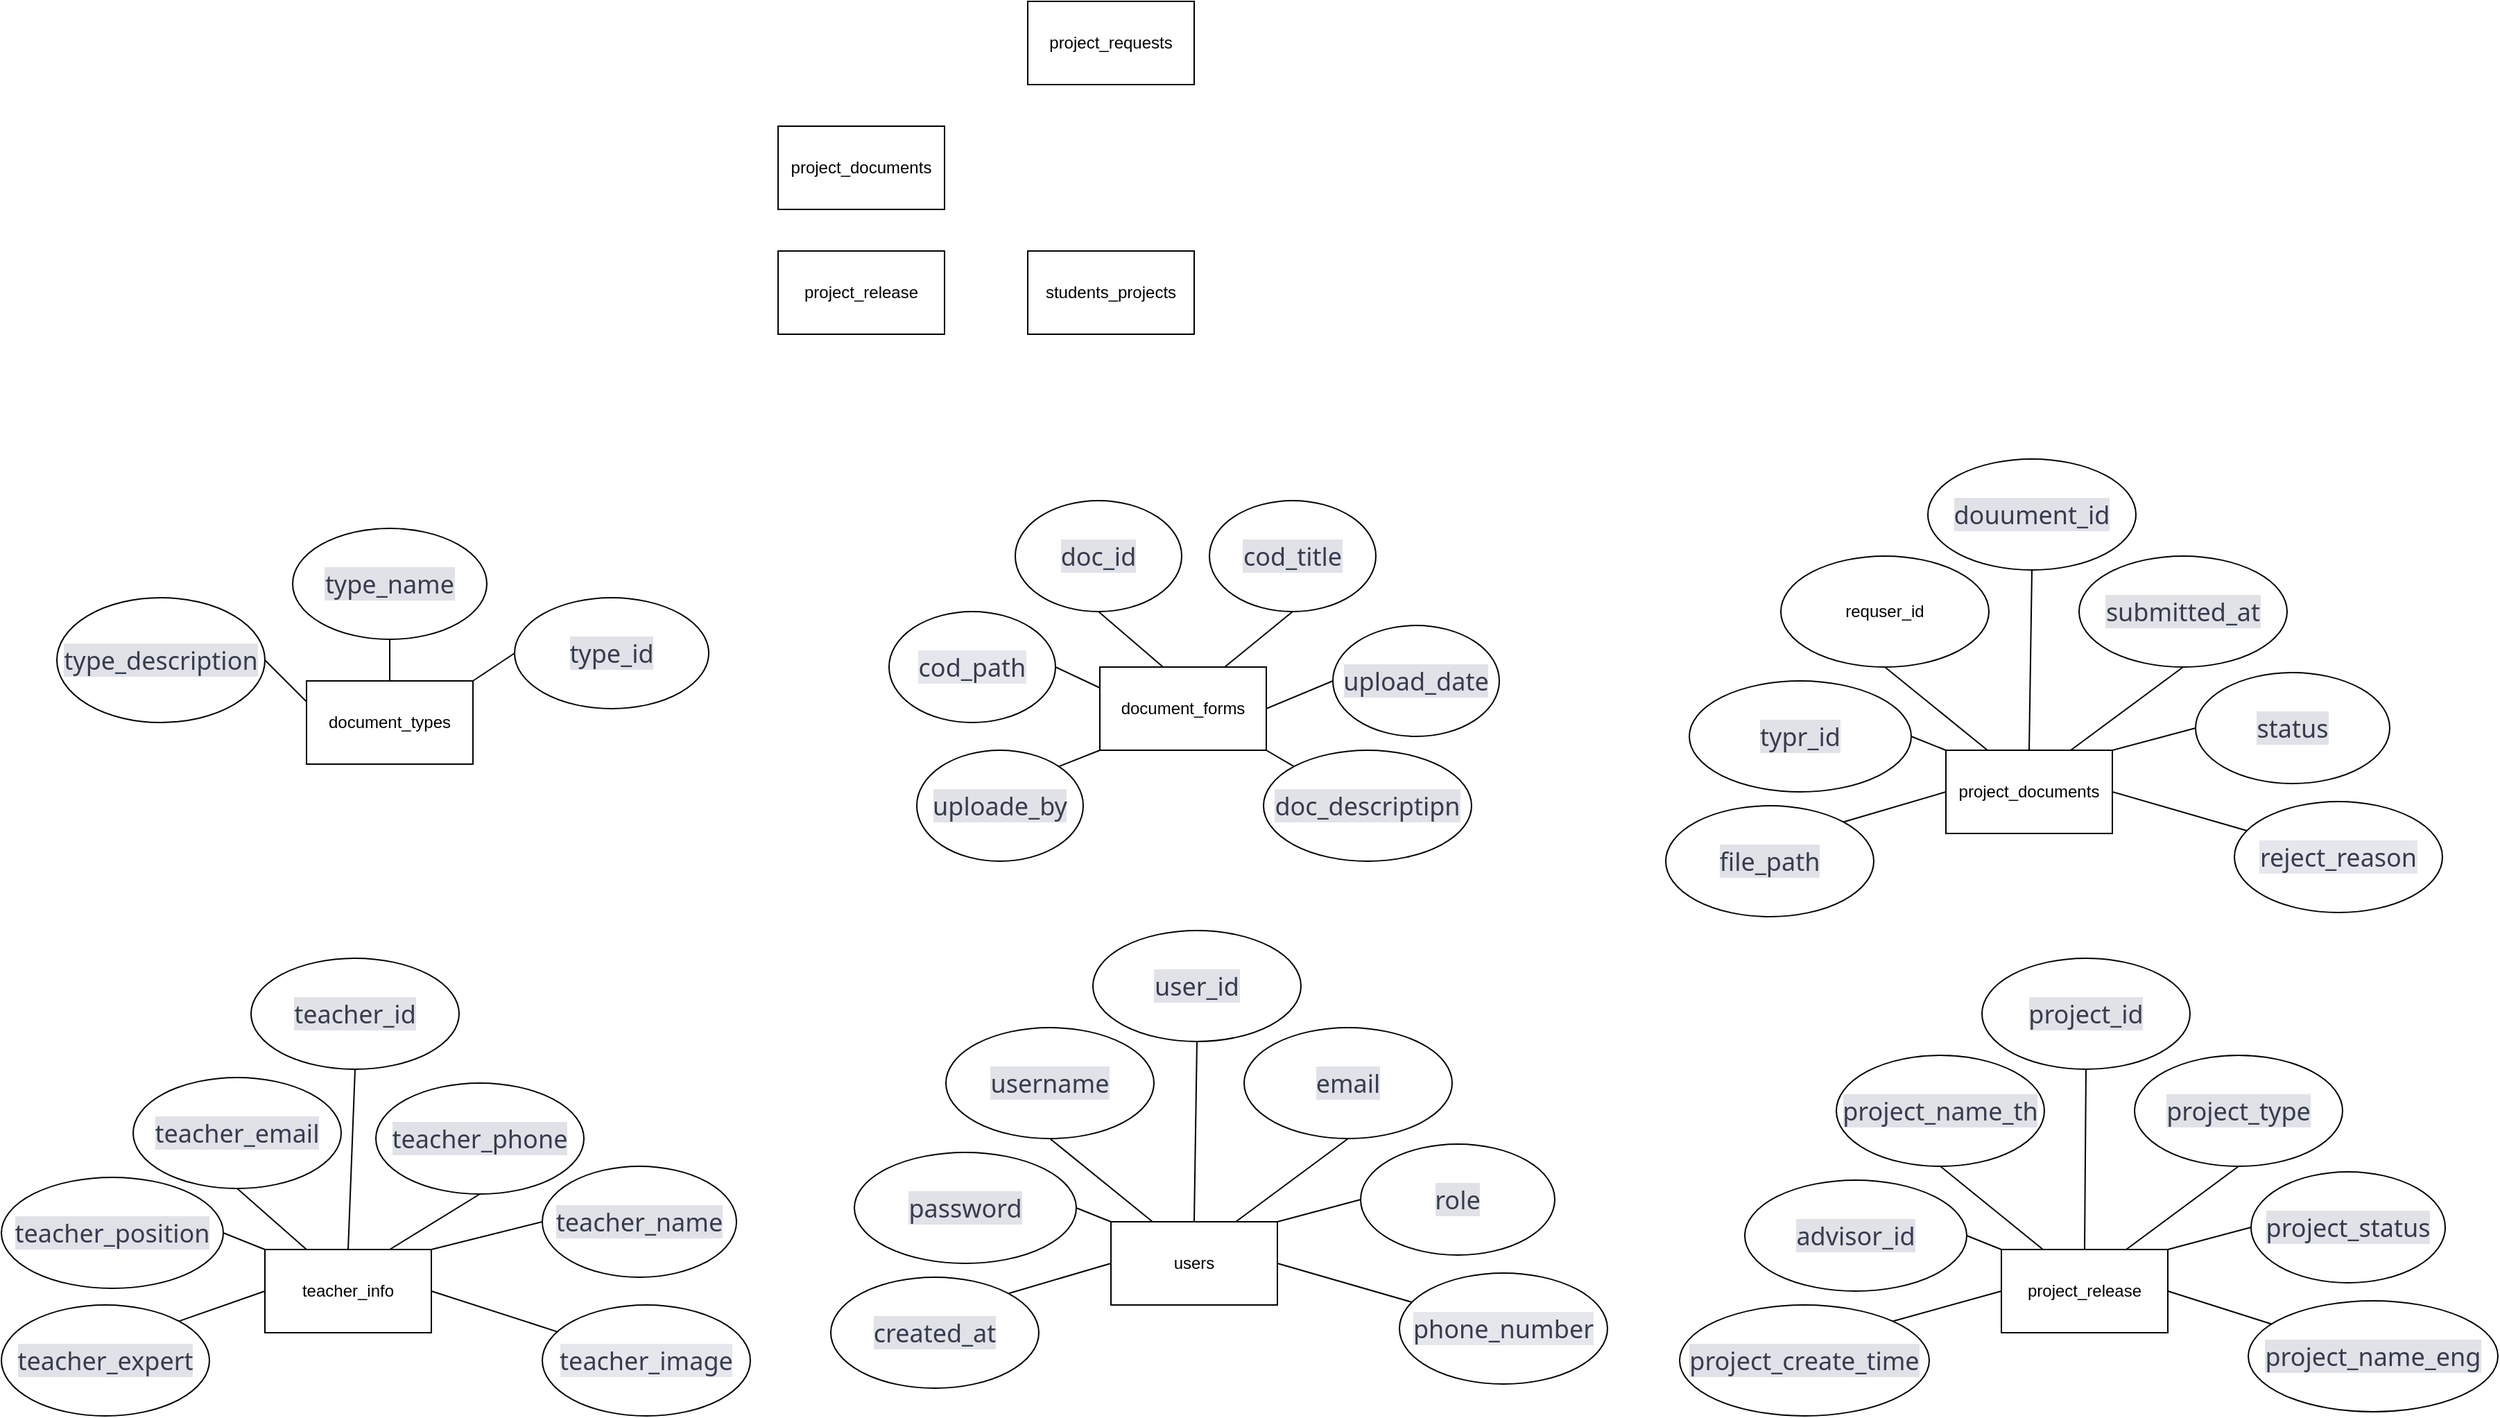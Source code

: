 <mxfile version="25.0.3">
  <diagram id="R2lEEEUBdFMjLlhIrx00" name="Page-1">
    <mxGraphModel dx="1336" dy="1450" grid="1" gridSize="10" guides="0" tooltips="1" connect="1" arrows="1" fold="1" page="0" pageScale="1" pageWidth="827" pageHeight="1169" math="0" shadow="0" extFonts="Permanent Marker^https://fonts.googleapis.com/css?family=Permanent+Marker">
      <root>
        <mxCell id="0" />
        <mxCell id="1" parent="0" />
        <mxCell id="ESzOXi0CgvDct79OvY_y-1" value="document_types" style="rounded=0;whiteSpace=wrap;html=1;" vertex="1" parent="1">
          <mxGeometry x="-10" y="330" width="120" height="60" as="geometry" />
        </mxCell>
        <mxCell id="ESzOXi0CgvDct79OvY_y-27" style="rounded=0;orthogonalLoop=1;jettySize=auto;html=1;exitX=1;exitY=0.5;exitDx=0;exitDy=0;endArrow=none;endFill=0;" edge="1" parent="1" source="ESzOXi0CgvDct79OvY_y-2" target="ESzOXi0CgvDct79OvY_y-18">
          <mxGeometry relative="1" as="geometry" />
        </mxCell>
        <mxCell id="ESzOXi0CgvDct79OvY_y-2" value="teacher_info" style="rounded=0;whiteSpace=wrap;html=1;" vertex="1" parent="1">
          <mxGeometry x="-40" y="740" width="120" height="60" as="geometry" />
        </mxCell>
        <mxCell id="ESzOXi0CgvDct79OvY_y-5" value="project_documents" style="rounded=0;whiteSpace=wrap;html=1;" vertex="1" parent="1">
          <mxGeometry x="330" y="-70" width="120" height="60" as="geometry" />
        </mxCell>
        <mxCell id="ESzOXi0CgvDct79OvY_y-6" value="project_release" style="rounded=0;whiteSpace=wrap;html=1;" vertex="1" parent="1">
          <mxGeometry x="330" y="20" width="120" height="60" as="geometry" />
        </mxCell>
        <mxCell id="ESzOXi0CgvDct79OvY_y-7" value="project_requests" style="rounded=0;whiteSpace=wrap;html=1;" vertex="1" parent="1">
          <mxGeometry x="510" y="-160" width="120" height="60" as="geometry" />
        </mxCell>
        <mxCell id="ESzOXi0CgvDct79OvY_y-8" value="students_projects" style="rounded=0;whiteSpace=wrap;html=1;" vertex="1" parent="1">
          <mxGeometry x="510" y="20" width="120" height="60" as="geometry" />
        </mxCell>
        <mxCell id="ESzOXi0CgvDct79OvY_y-30" style="rounded=0;orthogonalLoop=1;jettySize=auto;html=1;exitX=0;exitY=0.5;exitDx=0;exitDy=0;entryX=1;entryY=0;entryDx=0;entryDy=0;endArrow=none;endFill=0;" edge="1" parent="1" source="ESzOXi0CgvDct79OvY_y-9" target="ESzOXi0CgvDct79OvY_y-1">
          <mxGeometry relative="1" as="geometry" />
        </mxCell>
        <mxCell id="ESzOXi0CgvDct79OvY_y-9" value="&lt;span style=&quot;color: rgb(54, 60, 77); font-family: &amp;quot;Segoe WPC&amp;quot;, &amp;quot;Segoe UI&amp;quot;, sans-serif; font-size: 18px; text-wrap-mode: nowrap; background-color: rgb(225, 226, 232);&quot;&gt;type_id&lt;/span&gt;" style="ellipse;whiteSpace=wrap;html=1;" vertex="1" parent="1">
          <mxGeometry x="140" y="270" width="140" height="80" as="geometry" />
        </mxCell>
        <mxCell id="ESzOXi0CgvDct79OvY_y-29" style="rounded=0;orthogonalLoop=1;jettySize=auto;html=1;exitX=0.5;exitY=1;exitDx=0;exitDy=0;entryX=0.5;entryY=0;entryDx=0;entryDy=0;endArrow=none;endFill=0;" edge="1" parent="1" source="ESzOXi0CgvDct79OvY_y-10" target="ESzOXi0CgvDct79OvY_y-1">
          <mxGeometry relative="1" as="geometry" />
        </mxCell>
        <mxCell id="ESzOXi0CgvDct79OvY_y-10" value="&lt;span style=&quot;color: rgb(54, 60, 77); font-family: &amp;quot;Segoe WPC&amp;quot;, &amp;quot;Segoe UI&amp;quot;, sans-serif; font-size: 18px; text-wrap-mode: nowrap; background-color: rgb(225, 226, 232);&quot;&gt;type_name&lt;/span&gt;" style="ellipse;whiteSpace=wrap;html=1;" vertex="1" parent="1">
          <mxGeometry x="-20" y="220" width="140" height="80" as="geometry" />
        </mxCell>
        <mxCell id="ESzOXi0CgvDct79OvY_y-15" style="rounded=0;orthogonalLoop=1;jettySize=auto;html=1;exitX=1;exitY=0.5;exitDx=0;exitDy=0;entryX=0;entryY=0.25;entryDx=0;entryDy=0;endArrow=none;endFill=0;" edge="1" parent="1" source="ESzOXi0CgvDct79OvY_y-11" target="ESzOXi0CgvDct79OvY_y-1">
          <mxGeometry relative="1" as="geometry" />
        </mxCell>
        <mxCell id="ESzOXi0CgvDct79OvY_y-11" value="&lt;span style=&quot;color: rgb(54, 60, 77); font-family: &amp;quot;Segoe WPC&amp;quot;, &amp;quot;Segoe UI&amp;quot;, sans-serif; font-size: 18px; text-wrap-mode: nowrap; background-color: rgb(225, 226, 232);&quot;&gt;type_description&lt;/span&gt;" style="ellipse;whiteSpace=wrap;html=1;" vertex="1" parent="1">
          <mxGeometry x="-190" y="270" width="150" height="90" as="geometry" />
        </mxCell>
        <mxCell id="ESzOXi0CgvDct79OvY_y-31" style="rounded=0;orthogonalLoop=1;jettySize=auto;html=1;exitX=0.5;exitY=1;exitDx=0;exitDy=0;entryX=0.75;entryY=0;entryDx=0;entryDy=0;endArrow=none;endFill=0;" edge="1" parent="1" source="ESzOXi0CgvDct79OvY_y-12" target="ESzOXi0CgvDct79OvY_y-2">
          <mxGeometry relative="1" as="geometry" />
        </mxCell>
        <mxCell id="ESzOXi0CgvDct79OvY_y-12" value="&lt;span style=&quot;color: rgb(54, 60, 77); font-family: &amp;quot;Segoe WPC&amp;quot;, &amp;quot;Segoe UI&amp;quot;, sans-serif; font-size: 18px; text-wrap-mode: nowrap; background-color: rgb(225, 226, 232);&quot;&gt;teacher_phone&lt;/span&gt;" style="ellipse;whiteSpace=wrap;html=1;" vertex="1" parent="1">
          <mxGeometry x="40" y="620" width="150" height="80" as="geometry" />
        </mxCell>
        <mxCell id="ESzOXi0CgvDct79OvY_y-32" style="rounded=0;orthogonalLoop=1;jettySize=auto;html=1;exitX=0.5;exitY=1;exitDx=0;exitDy=0;entryX=0.25;entryY=0;entryDx=0;entryDy=0;endArrow=none;endFill=0;" edge="1" parent="1" source="ESzOXi0CgvDct79OvY_y-16" target="ESzOXi0CgvDct79OvY_y-2">
          <mxGeometry relative="1" as="geometry" />
        </mxCell>
        <mxCell id="ESzOXi0CgvDct79OvY_y-16" value="&lt;span style=&quot;color: rgb(54, 60, 77); font-family: &amp;quot;Segoe WPC&amp;quot;, &amp;quot;Segoe UI&amp;quot;, sans-serif; font-size: 18px; text-wrap-mode: nowrap; background-color: rgb(225, 226, 232);&quot;&gt;teacher_email&lt;/span&gt;" style="ellipse;whiteSpace=wrap;html=1;" vertex="1" parent="1">
          <mxGeometry x="-135" y="616" width="150" height="80" as="geometry" />
        </mxCell>
        <mxCell id="ESzOXi0CgvDct79OvY_y-25" style="rounded=0;orthogonalLoop=1;jettySize=auto;html=1;exitX=0;exitY=0.5;exitDx=0;exitDy=0;entryX=1;entryY=0;entryDx=0;entryDy=0;endArrow=none;endFill=0;" edge="1" parent="1" source="ESzOXi0CgvDct79OvY_y-17" target="ESzOXi0CgvDct79OvY_y-2">
          <mxGeometry relative="1" as="geometry" />
        </mxCell>
        <mxCell id="ESzOXi0CgvDct79OvY_y-17" value="&lt;span style=&quot;color: rgb(54, 60, 77); font-family: &amp;quot;Segoe WPC&amp;quot;, &amp;quot;Segoe UI&amp;quot;, sans-serif; font-size: 18px; text-wrap-mode: nowrap; background-color: rgb(225, 226, 232);&quot;&gt;teacher_name&lt;/span&gt;" style="ellipse;whiteSpace=wrap;html=1;" vertex="1" parent="1">
          <mxGeometry x="160" y="680" width="140" height="80" as="geometry" />
        </mxCell>
        <mxCell id="ESzOXi0CgvDct79OvY_y-18" value="&lt;span style=&quot;color: rgb(54, 60, 77); font-family: &amp;quot;Segoe WPC&amp;quot;, &amp;quot;Segoe UI&amp;quot;, sans-serif; font-size: 18px; text-wrap-mode: nowrap; background-color: rgb(230, 231, 237);&quot;&gt;teacher_image&lt;/span&gt;" style="ellipse;whiteSpace=wrap;html=1;" vertex="1" parent="1">
          <mxGeometry x="160" y="780" width="150" height="80" as="geometry" />
        </mxCell>
        <mxCell id="ESzOXi0CgvDct79OvY_y-23" style="rounded=0;orthogonalLoop=1;jettySize=auto;html=1;exitX=1;exitY=0.5;exitDx=0;exitDy=0;entryX=0;entryY=0;entryDx=0;entryDy=0;endArrow=none;endFill=0;" edge="1" parent="1" source="ESzOXi0CgvDct79OvY_y-19" target="ESzOXi0CgvDct79OvY_y-2">
          <mxGeometry relative="1" as="geometry" />
        </mxCell>
        <mxCell id="ESzOXi0CgvDct79OvY_y-19" value="&lt;span style=&quot;color: rgb(54, 60, 77); font-family: &amp;quot;Segoe WPC&amp;quot;, &amp;quot;Segoe UI&amp;quot;, sans-serif; font-size: 18px; text-wrap-mode: nowrap; background-color: rgb(225, 226, 232);&quot;&gt;teacher_position&lt;/span&gt;" style="ellipse;whiteSpace=wrap;html=1;" vertex="1" parent="1">
          <mxGeometry x="-230" y="688" width="160" height="80" as="geometry" />
        </mxCell>
        <mxCell id="ESzOXi0CgvDct79OvY_y-26" style="rounded=0;orthogonalLoop=1;jettySize=auto;html=1;exitX=1;exitY=0;exitDx=0;exitDy=0;entryX=0;entryY=0.5;entryDx=0;entryDy=0;endArrow=none;endFill=0;" edge="1" parent="1" source="ESzOXi0CgvDct79OvY_y-20" target="ESzOXi0CgvDct79OvY_y-2">
          <mxGeometry relative="1" as="geometry" />
        </mxCell>
        <mxCell id="ESzOXi0CgvDct79OvY_y-20" value="&lt;span style=&quot;color: rgb(54, 60, 77); font-family: &amp;quot;Segoe WPC&amp;quot;, &amp;quot;Segoe UI&amp;quot;, sans-serif; font-size: 18px; text-wrap-mode: nowrap; background-color: rgb(225, 226, 232);&quot;&gt;teacher_expert&lt;/span&gt;" style="ellipse;whiteSpace=wrap;html=1;" vertex="1" parent="1">
          <mxGeometry x="-230" y="780" width="150" height="80" as="geometry" />
        </mxCell>
        <mxCell id="ESzOXi0CgvDct79OvY_y-28" style="rounded=0;orthogonalLoop=1;jettySize=auto;html=1;exitX=0.5;exitY=1;exitDx=0;exitDy=0;entryX=0.5;entryY=0;entryDx=0;entryDy=0;endArrow=none;endFill=0;" edge="1" parent="1" source="ESzOXi0CgvDct79OvY_y-21" target="ESzOXi0CgvDct79OvY_y-2">
          <mxGeometry relative="1" as="geometry" />
        </mxCell>
        <mxCell id="ESzOXi0CgvDct79OvY_y-21" value="&lt;span style=&quot;color: rgb(54, 60, 77); font-family: &amp;quot;Segoe WPC&amp;quot;, &amp;quot;Segoe UI&amp;quot;, sans-serif; font-size: 18px; text-wrap-mode: nowrap; background-color: rgb(225, 226, 232);&quot;&gt;teacher_id&lt;/span&gt;" style="ellipse;whiteSpace=wrap;html=1;" vertex="1" parent="1">
          <mxGeometry x="-50" y="530" width="150" height="80" as="geometry" />
        </mxCell>
        <mxCell id="ESzOXi0CgvDct79OvY_y-34" style="rounded=0;orthogonalLoop=1;jettySize=auto;html=1;exitX=1;exitY=0.5;exitDx=0;exitDy=0;endArrow=none;endFill=0;" edge="1" parent="1" source="ESzOXi0CgvDct79OvY_y-35" target="ESzOXi0CgvDct79OvY_y-42">
          <mxGeometry relative="1" as="geometry" />
        </mxCell>
        <mxCell id="ESzOXi0CgvDct79OvY_y-35" value="users" style="rounded=0;whiteSpace=wrap;html=1;" vertex="1" parent="1">
          <mxGeometry x="570" y="720" width="120" height="60" as="geometry" />
        </mxCell>
        <mxCell id="ESzOXi0CgvDct79OvY_y-36" style="rounded=0;orthogonalLoop=1;jettySize=auto;html=1;exitX=0.5;exitY=1;exitDx=0;exitDy=0;entryX=0.75;entryY=0;entryDx=0;entryDy=0;endArrow=none;endFill=0;" edge="1" parent="1" source="ESzOXi0CgvDct79OvY_y-37" target="ESzOXi0CgvDct79OvY_y-35">
          <mxGeometry relative="1" as="geometry" />
        </mxCell>
        <mxCell id="ESzOXi0CgvDct79OvY_y-37" value="&lt;span style=&quot;color: rgb(54, 60, 77); font-family: &amp;quot;Segoe WPC&amp;quot;, &amp;quot;Segoe UI&amp;quot;, sans-serif; font-size: 18px; text-wrap-mode: nowrap; background-color: rgb(225, 226, 232);&quot;&gt;email&lt;/span&gt;" style="ellipse;whiteSpace=wrap;html=1;" vertex="1" parent="1">
          <mxGeometry x="666" y="580" width="150" height="80" as="geometry" />
        </mxCell>
        <mxCell id="ESzOXi0CgvDct79OvY_y-38" style="rounded=0;orthogonalLoop=1;jettySize=auto;html=1;exitX=0.5;exitY=1;exitDx=0;exitDy=0;entryX=0.25;entryY=0;entryDx=0;entryDy=0;endArrow=none;endFill=0;" edge="1" parent="1" source="ESzOXi0CgvDct79OvY_y-39" target="ESzOXi0CgvDct79OvY_y-35">
          <mxGeometry relative="1" as="geometry" />
        </mxCell>
        <mxCell id="ESzOXi0CgvDct79OvY_y-39" value="&lt;span style=&quot;color: rgb(54, 60, 77); font-family: &amp;quot;Segoe WPC&amp;quot;, &amp;quot;Segoe UI&amp;quot;, sans-serif; font-size: 18px; text-wrap-mode: nowrap; background-color: rgb(225, 226, 232);&quot;&gt;username&lt;/span&gt;" style="ellipse;whiteSpace=wrap;html=1;" vertex="1" parent="1">
          <mxGeometry x="451" y="580" width="150" height="80" as="geometry" />
        </mxCell>
        <mxCell id="ESzOXi0CgvDct79OvY_y-40" style="rounded=0;orthogonalLoop=1;jettySize=auto;html=1;exitX=0;exitY=0.5;exitDx=0;exitDy=0;entryX=1;entryY=0;entryDx=0;entryDy=0;endArrow=none;endFill=0;" edge="1" parent="1" source="ESzOXi0CgvDct79OvY_y-41" target="ESzOXi0CgvDct79OvY_y-35">
          <mxGeometry relative="1" as="geometry" />
        </mxCell>
        <mxCell id="ESzOXi0CgvDct79OvY_y-41" value="&lt;span style=&quot;color: rgb(54, 60, 77); font-family: &amp;quot;Segoe WPC&amp;quot;, &amp;quot;Segoe UI&amp;quot;, sans-serif; font-size: 18px; text-wrap-mode: nowrap; background-color: rgb(225, 226, 232);&quot;&gt;role&lt;/span&gt;" style="ellipse;whiteSpace=wrap;html=1;" vertex="1" parent="1">
          <mxGeometry x="750" y="664" width="140" height="80" as="geometry" />
        </mxCell>
        <mxCell id="ESzOXi0CgvDct79OvY_y-42" value="&lt;span style=&quot;color: rgb(54, 60, 77); font-family: &amp;quot;Segoe WPC&amp;quot;, &amp;quot;Segoe UI&amp;quot;, sans-serif; font-size: 18px; text-wrap-mode: nowrap; background-color: rgb(230, 231, 237);&quot;&gt;phone_number&lt;/span&gt;" style="ellipse;whiteSpace=wrap;html=1;" vertex="1" parent="1">
          <mxGeometry x="778" y="757" width="150" height="80" as="geometry" />
        </mxCell>
        <mxCell id="ESzOXi0CgvDct79OvY_y-43" style="rounded=0;orthogonalLoop=1;jettySize=auto;html=1;exitX=1;exitY=0.5;exitDx=0;exitDy=0;entryX=0;entryY=0;entryDx=0;entryDy=0;endArrow=none;endFill=0;" edge="1" parent="1" source="ESzOXi0CgvDct79OvY_y-44" target="ESzOXi0CgvDct79OvY_y-35">
          <mxGeometry relative="1" as="geometry" />
        </mxCell>
        <mxCell id="ESzOXi0CgvDct79OvY_y-44" value="&lt;span style=&quot;color: rgb(54, 60, 77); font-family: &amp;quot;Segoe WPC&amp;quot;, &amp;quot;Segoe UI&amp;quot;, sans-serif; font-size: 18px; text-wrap-mode: nowrap; background-color: rgb(225, 226, 232);&quot;&gt;password&lt;/span&gt;" style="ellipse;whiteSpace=wrap;html=1;" vertex="1" parent="1">
          <mxGeometry x="385" y="670" width="160" height="80" as="geometry" />
        </mxCell>
        <mxCell id="ESzOXi0CgvDct79OvY_y-45" style="rounded=0;orthogonalLoop=1;jettySize=auto;html=1;exitX=1;exitY=0;exitDx=0;exitDy=0;entryX=0;entryY=0.5;entryDx=0;entryDy=0;endArrow=none;endFill=0;" edge="1" parent="1" source="ESzOXi0CgvDct79OvY_y-46" target="ESzOXi0CgvDct79OvY_y-35">
          <mxGeometry relative="1" as="geometry" />
        </mxCell>
        <mxCell id="ESzOXi0CgvDct79OvY_y-46" value="&lt;span style=&quot;color: rgb(54, 60, 77); font-family: &amp;quot;Segoe WPC&amp;quot;, &amp;quot;Segoe UI&amp;quot;, sans-serif; font-size: 18px; text-wrap-mode: nowrap; background-color: rgb(225, 226, 232);&quot;&gt;created_at&lt;/span&gt;" style="ellipse;whiteSpace=wrap;html=1;" vertex="1" parent="1">
          <mxGeometry x="368" y="760" width="150" height="80" as="geometry" />
        </mxCell>
        <mxCell id="ESzOXi0CgvDct79OvY_y-47" style="rounded=0;orthogonalLoop=1;jettySize=auto;html=1;exitX=0.5;exitY=1;exitDx=0;exitDy=0;entryX=0.5;entryY=0;entryDx=0;entryDy=0;endArrow=none;endFill=0;" edge="1" parent="1" source="ESzOXi0CgvDct79OvY_y-48" target="ESzOXi0CgvDct79OvY_y-35">
          <mxGeometry relative="1" as="geometry" />
        </mxCell>
        <mxCell id="ESzOXi0CgvDct79OvY_y-48" value="&lt;span style=&quot;color: rgb(54, 60, 77); font-family: &amp;quot;Segoe WPC&amp;quot;, &amp;quot;Segoe UI&amp;quot;, sans-serif; font-size: 18px; text-wrap-mode: nowrap; background-color: rgb(225, 226, 232);&quot;&gt;user_id&lt;/span&gt;" style="ellipse;whiteSpace=wrap;html=1;" vertex="1" parent="1">
          <mxGeometry x="557" y="510" width="150" height="80" as="geometry" />
        </mxCell>
        <mxCell id="ESzOXi0CgvDct79OvY_y-51" value="document_forms" style="rounded=0;whiteSpace=wrap;html=1;" vertex="1" parent="1">
          <mxGeometry x="562" y="320" width="120" height="60" as="geometry" />
        </mxCell>
        <mxCell id="ESzOXi0CgvDct79OvY_y-66" style="rounded=0;orthogonalLoop=1;jettySize=auto;html=1;exitX=0.5;exitY=1;exitDx=0;exitDy=0;entryX=0.75;entryY=0;entryDx=0;entryDy=0;endArrow=none;endFill=0;" edge="1" parent="1" source="ESzOXi0CgvDct79OvY_y-53" target="ESzOXi0CgvDct79OvY_y-51">
          <mxGeometry relative="1" as="geometry" />
        </mxCell>
        <mxCell id="ESzOXi0CgvDct79OvY_y-53" value="&lt;span style=&quot;color: rgb(54, 60, 77); font-family: &amp;quot;Segoe WPC&amp;quot;, &amp;quot;Segoe UI&amp;quot;, sans-serif; font-size: 18px; text-wrap-mode: nowrap; background-color: rgb(225, 226, 232);&quot;&gt;cod_title&lt;/span&gt;" style="ellipse;whiteSpace=wrap;html=1;" vertex="1" parent="1">
          <mxGeometry x="641" y="200" width="120" height="80" as="geometry" />
        </mxCell>
        <mxCell id="ESzOXi0CgvDct79OvY_y-69" style="rounded=0;orthogonalLoop=1;jettySize=auto;html=1;exitX=1;exitY=0;exitDx=0;exitDy=0;entryX=0;entryY=1;entryDx=0;entryDy=0;endArrow=none;endFill=0;" edge="1" parent="1" source="ESzOXi0CgvDct79OvY_y-55" target="ESzOXi0CgvDct79OvY_y-51">
          <mxGeometry relative="1" as="geometry" />
        </mxCell>
        <mxCell id="ESzOXi0CgvDct79OvY_y-55" value="&lt;span style=&quot;color: rgb(54, 60, 77); font-family: &amp;quot;Segoe WPC&amp;quot;, &amp;quot;Segoe UI&amp;quot;, sans-serif; font-size: 18px; text-wrap-mode: nowrap; background-color: rgb(225, 226, 232);&quot;&gt;uploade_by&lt;/span&gt;" style="ellipse;whiteSpace=wrap;html=1;" vertex="1" parent="1">
          <mxGeometry x="430" y="380" width="120" height="80" as="geometry" />
        </mxCell>
        <mxCell id="ESzOXi0CgvDct79OvY_y-70" style="rounded=0;orthogonalLoop=1;jettySize=auto;html=1;exitX=0;exitY=0;exitDx=0;exitDy=0;entryX=1;entryY=1;entryDx=0;entryDy=0;endArrow=none;endFill=0;" edge="1" parent="1" source="ESzOXi0CgvDct79OvY_y-57" target="ESzOXi0CgvDct79OvY_y-51">
          <mxGeometry relative="1" as="geometry" />
        </mxCell>
        <mxCell id="ESzOXi0CgvDct79OvY_y-57" value="&lt;span style=&quot;color: rgb(54, 60, 77); font-family: &amp;quot;Segoe WPC&amp;quot;, &amp;quot;Segoe UI&amp;quot;, sans-serif; font-size: 18px; text-wrap-mode: nowrap; background-color: rgb(225, 226, 232);&quot;&gt;doc_descriptipn&lt;/span&gt;" style="ellipse;whiteSpace=wrap;html=1;" vertex="1" parent="1">
          <mxGeometry x="680" y="380" width="150" height="80" as="geometry" />
        </mxCell>
        <mxCell id="ESzOXi0CgvDct79OvY_y-67" style="rounded=0;orthogonalLoop=1;jettySize=auto;html=1;exitX=1;exitY=0.5;exitDx=0;exitDy=0;entryX=0;entryY=0.25;entryDx=0;entryDy=0;endArrow=none;endFill=0;" edge="1" parent="1" source="ESzOXi0CgvDct79OvY_y-58" target="ESzOXi0CgvDct79OvY_y-51">
          <mxGeometry relative="1" as="geometry" />
        </mxCell>
        <mxCell id="ESzOXi0CgvDct79OvY_y-58" value="&lt;span style=&quot;color: rgb(54, 60, 77); font-family: &amp;quot;Segoe WPC&amp;quot;, &amp;quot;Segoe UI&amp;quot;, sans-serif; font-size: 18px; text-wrap-mode: nowrap; background-color: rgb(230, 231, 237);&quot;&gt;cod_path&lt;/span&gt;" style="ellipse;whiteSpace=wrap;html=1;" vertex="1" parent="1">
          <mxGeometry x="410" y="280" width="120" height="80" as="geometry" />
        </mxCell>
        <mxCell id="ESzOXi0CgvDct79OvY_y-68" style="rounded=0;orthogonalLoop=1;jettySize=auto;html=1;exitX=0;exitY=0.5;exitDx=0;exitDy=0;entryX=1;entryY=0.5;entryDx=0;entryDy=0;endArrow=none;endFill=0;" edge="1" parent="1" source="ESzOXi0CgvDct79OvY_y-60" target="ESzOXi0CgvDct79OvY_y-51">
          <mxGeometry relative="1" as="geometry" />
        </mxCell>
        <mxCell id="ESzOXi0CgvDct79OvY_y-60" value="&lt;span style=&quot;color: rgb(54, 60, 77); font-family: &amp;quot;Segoe WPC&amp;quot;, &amp;quot;Segoe UI&amp;quot;, sans-serif; font-size: 18px; text-wrap-mode: nowrap; background-color: rgb(225, 226, 232);&quot;&gt;upload_date&lt;/span&gt;" style="ellipse;whiteSpace=wrap;html=1;" vertex="1" parent="1">
          <mxGeometry x="730" y="290" width="120" height="80" as="geometry" />
        </mxCell>
        <mxCell id="ESzOXi0CgvDct79OvY_y-64" value="&lt;span style=&quot;color: rgb(54, 60, 77); font-family: &amp;quot;Segoe WPC&amp;quot;, &amp;quot;Segoe UI&amp;quot;, sans-serif; font-size: 18px; text-wrap-mode: nowrap; background-color: rgb(225, 226, 232);&quot;&gt;doc_id&lt;/span&gt;" style="ellipse;whiteSpace=wrap;html=1;" vertex="1" parent="1">
          <mxGeometry x="501" y="200" width="120" height="80" as="geometry" />
        </mxCell>
        <mxCell id="ESzOXi0CgvDct79OvY_y-65" style="rounded=0;orthogonalLoop=1;jettySize=auto;html=1;exitX=0.5;exitY=1;exitDx=0;exitDy=0;entryX=0.38;entryY=0;entryDx=0;entryDy=0;entryPerimeter=0;endArrow=none;endFill=0;" edge="1" parent="1" source="ESzOXi0CgvDct79OvY_y-64" target="ESzOXi0CgvDct79OvY_y-51">
          <mxGeometry relative="1" as="geometry" />
        </mxCell>
        <mxCell id="ESzOXi0CgvDct79OvY_y-71" style="rounded=0;orthogonalLoop=1;jettySize=auto;html=1;exitX=1;exitY=0.5;exitDx=0;exitDy=0;endArrow=none;endFill=0;" edge="1" parent="1" source="ESzOXi0CgvDct79OvY_y-72" target="ESzOXi0CgvDct79OvY_y-79">
          <mxGeometry relative="1" as="geometry" />
        </mxCell>
        <mxCell id="ESzOXi0CgvDct79OvY_y-72" value="project_documents" style="rounded=0;whiteSpace=wrap;html=1;" vertex="1" parent="1">
          <mxGeometry x="1172" y="380" width="120" height="60" as="geometry" />
        </mxCell>
        <mxCell id="ESzOXi0CgvDct79OvY_y-73" style="rounded=0;orthogonalLoop=1;jettySize=auto;html=1;exitX=0.5;exitY=1;exitDx=0;exitDy=0;entryX=0.75;entryY=0;entryDx=0;entryDy=0;endArrow=none;endFill=0;" edge="1" parent="1" source="ESzOXi0CgvDct79OvY_y-74" target="ESzOXi0CgvDct79OvY_y-72">
          <mxGeometry relative="1" as="geometry" />
        </mxCell>
        <mxCell id="ESzOXi0CgvDct79OvY_y-74" value="&lt;span style=&quot;color: rgb(54, 60, 77); font-family: &amp;quot;Segoe WPC&amp;quot;, &amp;quot;Segoe UI&amp;quot;, sans-serif; font-size: 18px; text-wrap-mode: nowrap; background-color: rgb(225, 226, 232);&quot;&gt;submitted_at&lt;/span&gt;" style="ellipse;whiteSpace=wrap;html=1;" vertex="1" parent="1">
          <mxGeometry x="1268" y="240" width="150" height="80" as="geometry" />
        </mxCell>
        <mxCell id="ESzOXi0CgvDct79OvY_y-75" style="rounded=0;orthogonalLoop=1;jettySize=auto;html=1;exitX=0.5;exitY=1;exitDx=0;exitDy=0;entryX=0.25;entryY=0;entryDx=0;entryDy=0;endArrow=none;endFill=0;" edge="1" parent="1" source="ESzOXi0CgvDct79OvY_y-76" target="ESzOXi0CgvDct79OvY_y-72">
          <mxGeometry relative="1" as="geometry" />
        </mxCell>
        <mxCell id="ESzOXi0CgvDct79OvY_y-76" value="requser_id" style="ellipse;whiteSpace=wrap;html=1;" vertex="1" parent="1">
          <mxGeometry x="1053" y="240" width="150" height="80" as="geometry" />
        </mxCell>
        <mxCell id="ESzOXi0CgvDct79OvY_y-77" style="rounded=0;orthogonalLoop=1;jettySize=auto;html=1;exitX=0;exitY=0.5;exitDx=0;exitDy=0;entryX=1;entryY=0;entryDx=0;entryDy=0;endArrow=none;endFill=0;" edge="1" parent="1" source="ESzOXi0CgvDct79OvY_y-78" target="ESzOXi0CgvDct79OvY_y-72">
          <mxGeometry relative="1" as="geometry" />
        </mxCell>
        <mxCell id="ESzOXi0CgvDct79OvY_y-78" value="&lt;span style=&quot;color: rgb(54, 60, 77); font-family: &amp;quot;Segoe WPC&amp;quot;, &amp;quot;Segoe UI&amp;quot;, sans-serif; font-size: 18px; text-wrap-mode: nowrap; background-color: rgb(225, 226, 232);&quot;&gt;status&lt;/span&gt;" style="ellipse;whiteSpace=wrap;html=1;" vertex="1" parent="1">
          <mxGeometry x="1352" y="324" width="140" height="80" as="geometry" />
        </mxCell>
        <mxCell id="ESzOXi0CgvDct79OvY_y-79" value="&lt;span style=&quot;color: rgb(54, 60, 77); font-family: &amp;quot;Segoe WPC&amp;quot;, &amp;quot;Segoe UI&amp;quot;, sans-serif; font-size: 18px; text-wrap-mode: nowrap; background-color: rgb(230, 231, 237);&quot;&gt;reject_reason&lt;/span&gt;" style="ellipse;whiteSpace=wrap;html=1;" vertex="1" parent="1">
          <mxGeometry x="1380" y="417" width="150" height="80" as="geometry" />
        </mxCell>
        <mxCell id="ESzOXi0CgvDct79OvY_y-80" style="rounded=0;orthogonalLoop=1;jettySize=auto;html=1;exitX=1;exitY=0.5;exitDx=0;exitDy=0;entryX=0;entryY=0;entryDx=0;entryDy=0;endArrow=none;endFill=0;" edge="1" parent="1" source="ESzOXi0CgvDct79OvY_y-81" target="ESzOXi0CgvDct79OvY_y-72">
          <mxGeometry relative="1" as="geometry" />
        </mxCell>
        <mxCell id="ESzOXi0CgvDct79OvY_y-81" value="&lt;span style=&quot;color: rgb(54, 60, 77); font-family: &amp;quot;Segoe WPC&amp;quot;, &amp;quot;Segoe UI&amp;quot;, sans-serif; font-size: 18px; text-wrap-mode: nowrap; background-color: rgb(225, 226, 232);&quot;&gt;typr_id&lt;/span&gt;" style="ellipse;whiteSpace=wrap;html=1;" vertex="1" parent="1">
          <mxGeometry x="987" y="330" width="160" height="80" as="geometry" />
        </mxCell>
        <mxCell id="ESzOXi0CgvDct79OvY_y-82" style="rounded=0;orthogonalLoop=1;jettySize=auto;html=1;exitX=1;exitY=0;exitDx=0;exitDy=0;entryX=0;entryY=0.5;entryDx=0;entryDy=0;endArrow=none;endFill=0;" edge="1" parent="1" source="ESzOXi0CgvDct79OvY_y-83" target="ESzOXi0CgvDct79OvY_y-72">
          <mxGeometry relative="1" as="geometry" />
        </mxCell>
        <mxCell id="ESzOXi0CgvDct79OvY_y-83" value="&lt;span style=&quot;color: rgb(54, 60, 77); font-family: &amp;quot;Segoe WPC&amp;quot;, &amp;quot;Segoe UI&amp;quot;, sans-serif; font-size: 18px; text-wrap-mode: nowrap; background-color: rgb(225, 226, 232);&quot;&gt;file_path&lt;/span&gt;" style="ellipse;whiteSpace=wrap;html=1;" vertex="1" parent="1">
          <mxGeometry x="970" y="420" width="150" height="80" as="geometry" />
        </mxCell>
        <mxCell id="ESzOXi0CgvDct79OvY_y-84" style="rounded=0;orthogonalLoop=1;jettySize=auto;html=1;exitX=0.5;exitY=1;exitDx=0;exitDy=0;entryX=0.5;entryY=0;entryDx=0;entryDy=0;endArrow=none;endFill=0;" edge="1" parent="1" source="ESzOXi0CgvDct79OvY_y-85" target="ESzOXi0CgvDct79OvY_y-72">
          <mxGeometry relative="1" as="geometry" />
        </mxCell>
        <mxCell id="ESzOXi0CgvDct79OvY_y-85" value="&lt;span style=&quot;color: rgb(54, 60, 77); font-family: &amp;quot;Segoe WPC&amp;quot;, &amp;quot;Segoe UI&amp;quot;, sans-serif; font-size: 18px; text-wrap-mode: nowrap; background-color: rgb(225, 226, 232);&quot;&gt;douument_id&lt;/span&gt;" style="ellipse;whiteSpace=wrap;html=1;" vertex="1" parent="1">
          <mxGeometry x="1159" y="170" width="150" height="80" as="geometry" />
        </mxCell>
        <mxCell id="ESzOXi0CgvDct79OvY_y-86" style="rounded=0;orthogonalLoop=1;jettySize=auto;html=1;exitX=1;exitY=0.5;exitDx=0;exitDy=0;endArrow=none;endFill=0;" edge="1" parent="1" source="ESzOXi0CgvDct79OvY_y-87" target="ESzOXi0CgvDct79OvY_y-94">
          <mxGeometry relative="1" as="geometry" />
        </mxCell>
        <mxCell id="ESzOXi0CgvDct79OvY_y-87" value="project_release" style="rounded=0;whiteSpace=wrap;html=1;" vertex="1" parent="1">
          <mxGeometry x="1212" y="740" width="120" height="60" as="geometry" />
        </mxCell>
        <mxCell id="ESzOXi0CgvDct79OvY_y-88" style="rounded=0;orthogonalLoop=1;jettySize=auto;html=1;exitX=0.5;exitY=1;exitDx=0;exitDy=0;entryX=0.75;entryY=0;entryDx=0;entryDy=0;endArrow=none;endFill=0;" edge="1" parent="1" source="ESzOXi0CgvDct79OvY_y-89" target="ESzOXi0CgvDct79OvY_y-87">
          <mxGeometry relative="1" as="geometry" />
        </mxCell>
        <mxCell id="ESzOXi0CgvDct79OvY_y-89" value="&lt;span style=&quot;color: rgb(54, 60, 77); font-family: &amp;quot;Segoe WPC&amp;quot;, &amp;quot;Segoe UI&amp;quot;, sans-serif; font-size: 18px; text-wrap-mode: nowrap; background-color: rgb(225, 226, 232);&quot;&gt;project_type&lt;/span&gt;" style="ellipse;whiteSpace=wrap;html=1;" vertex="1" parent="1">
          <mxGeometry x="1308" y="600" width="150" height="80" as="geometry" />
        </mxCell>
        <mxCell id="ESzOXi0CgvDct79OvY_y-90" style="rounded=0;orthogonalLoop=1;jettySize=auto;html=1;exitX=0.5;exitY=1;exitDx=0;exitDy=0;entryX=0.25;entryY=0;entryDx=0;entryDy=0;endArrow=none;endFill=0;" edge="1" parent="1" source="ESzOXi0CgvDct79OvY_y-91" target="ESzOXi0CgvDct79OvY_y-87">
          <mxGeometry relative="1" as="geometry" />
        </mxCell>
        <mxCell id="ESzOXi0CgvDct79OvY_y-91" value="&lt;span style=&quot;color: rgb(54, 60, 77); font-family: &amp;quot;Segoe WPC&amp;quot;, &amp;quot;Segoe UI&amp;quot;, sans-serif; font-size: 18px; text-wrap-mode: nowrap; background-color: rgb(225, 226, 232);&quot;&gt;project_name_th&lt;/span&gt;" style="ellipse;whiteSpace=wrap;html=1;" vertex="1" parent="1">
          <mxGeometry x="1093" y="600" width="150" height="80" as="geometry" />
        </mxCell>
        <mxCell id="ESzOXi0CgvDct79OvY_y-92" style="rounded=0;orthogonalLoop=1;jettySize=auto;html=1;exitX=0;exitY=0.5;exitDx=0;exitDy=0;entryX=1;entryY=0;entryDx=0;entryDy=0;endArrow=none;endFill=0;" edge="1" parent="1" source="ESzOXi0CgvDct79OvY_y-93" target="ESzOXi0CgvDct79OvY_y-87">
          <mxGeometry relative="1" as="geometry" />
        </mxCell>
        <mxCell id="ESzOXi0CgvDct79OvY_y-93" value="&lt;span style=&quot;color: rgb(54, 60, 77); font-family: &amp;quot;Segoe WPC&amp;quot;, &amp;quot;Segoe UI&amp;quot;, sans-serif; font-size: 18px; text-wrap-mode: nowrap; background-color: rgb(225, 226, 232);&quot;&gt;project_status&lt;/span&gt;" style="ellipse;whiteSpace=wrap;html=1;" vertex="1" parent="1">
          <mxGeometry x="1392" y="684" width="140" height="80" as="geometry" />
        </mxCell>
        <mxCell id="ESzOXi0CgvDct79OvY_y-94" value="&lt;span style=&quot;color: rgb(54, 60, 77); font-family: &amp;quot;Segoe WPC&amp;quot;, &amp;quot;Segoe UI&amp;quot;, sans-serif; font-size: 18px; text-wrap-mode: nowrap; background-color: rgb(225, 226, 232);&quot;&gt;project_name_eng&lt;/span&gt;" style="ellipse;whiteSpace=wrap;html=1;" vertex="1" parent="1">
          <mxGeometry x="1390" y="777" width="180" height="80" as="geometry" />
        </mxCell>
        <mxCell id="ESzOXi0CgvDct79OvY_y-95" style="rounded=0;orthogonalLoop=1;jettySize=auto;html=1;exitX=1;exitY=0.5;exitDx=0;exitDy=0;entryX=0;entryY=0;entryDx=0;entryDy=0;endArrow=none;endFill=0;" edge="1" parent="1" source="ESzOXi0CgvDct79OvY_y-96" target="ESzOXi0CgvDct79OvY_y-87">
          <mxGeometry relative="1" as="geometry" />
        </mxCell>
        <mxCell id="ESzOXi0CgvDct79OvY_y-96" value="&lt;span style=&quot;color: rgb(54, 60, 77); font-family: &amp;quot;Segoe WPC&amp;quot;, &amp;quot;Segoe UI&amp;quot;, sans-serif; font-size: 18px; text-wrap-mode: nowrap; background-color: rgb(225, 226, 232);&quot;&gt;advisor_id&lt;/span&gt;" style="ellipse;whiteSpace=wrap;html=1;" vertex="1" parent="1">
          <mxGeometry x="1027" y="690" width="160" height="80" as="geometry" />
        </mxCell>
        <mxCell id="ESzOXi0CgvDct79OvY_y-97" style="rounded=0;orthogonalLoop=1;jettySize=auto;html=1;exitX=1;exitY=0;exitDx=0;exitDy=0;entryX=0;entryY=0.5;entryDx=0;entryDy=0;endArrow=none;endFill=0;" edge="1" parent="1" source="ESzOXi0CgvDct79OvY_y-98" target="ESzOXi0CgvDct79OvY_y-87">
          <mxGeometry relative="1" as="geometry" />
        </mxCell>
        <mxCell id="ESzOXi0CgvDct79OvY_y-98" value="&lt;span style=&quot;color: rgb(54, 60, 77); font-family: &amp;quot;Segoe WPC&amp;quot;, &amp;quot;Segoe UI&amp;quot;, sans-serif; font-size: 18px; text-wrap-mode: nowrap; background-color: rgb(225, 226, 232);&quot;&gt;project_create_time&lt;/span&gt;" style="ellipse;whiteSpace=wrap;html=1;" vertex="1" parent="1">
          <mxGeometry x="980" y="780" width="180" height="80" as="geometry" />
        </mxCell>
        <mxCell id="ESzOXi0CgvDct79OvY_y-99" style="rounded=0;orthogonalLoop=1;jettySize=auto;html=1;exitX=0.5;exitY=1;exitDx=0;exitDy=0;entryX=0.5;entryY=0;entryDx=0;entryDy=0;endArrow=none;endFill=0;" edge="1" parent="1" source="ESzOXi0CgvDct79OvY_y-100" target="ESzOXi0CgvDct79OvY_y-87">
          <mxGeometry relative="1" as="geometry" />
        </mxCell>
        <mxCell id="ESzOXi0CgvDct79OvY_y-100" value="&lt;span style=&quot;color: rgb(54, 60, 77); font-family: &amp;quot;Segoe WPC&amp;quot;, &amp;quot;Segoe UI&amp;quot;, sans-serif; font-size: 18px; text-wrap-mode: nowrap; background-color: rgb(225, 226, 232);&quot;&gt;project_id&lt;/span&gt;" style="ellipse;whiteSpace=wrap;html=1;" vertex="1" parent="1">
          <mxGeometry x="1198" y="530" width="150" height="80" as="geometry" />
        </mxCell>
      </root>
    </mxGraphModel>
  </diagram>
</mxfile>
